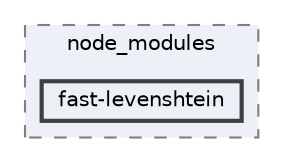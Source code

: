 digraph "pkiclassroomrescheduler/src/main/frontend/node_modules/fast-levenshtein"
{
 // LATEX_PDF_SIZE
  bgcolor="transparent";
  edge [fontname=Helvetica,fontsize=10,labelfontname=Helvetica,labelfontsize=10];
  node [fontname=Helvetica,fontsize=10,shape=box,height=0.2,width=0.4];
  compound=true
  subgraph clusterdir_72953eda66ccb3a2722c28e1c3e6c23b {
    graph [ bgcolor="#edf0f7", pencolor="grey50", label="node_modules", fontname=Helvetica,fontsize=10 style="filled,dashed", URL="dir_72953eda66ccb3a2722c28e1c3e6c23b.html",tooltip=""]
  dir_413692642982ef95c459b7b7b2581b09 [label="fast-levenshtein", fillcolor="#edf0f7", color="grey25", style="filled,bold", URL="dir_413692642982ef95c459b7b7b2581b09.html",tooltip=""];
  }
}
